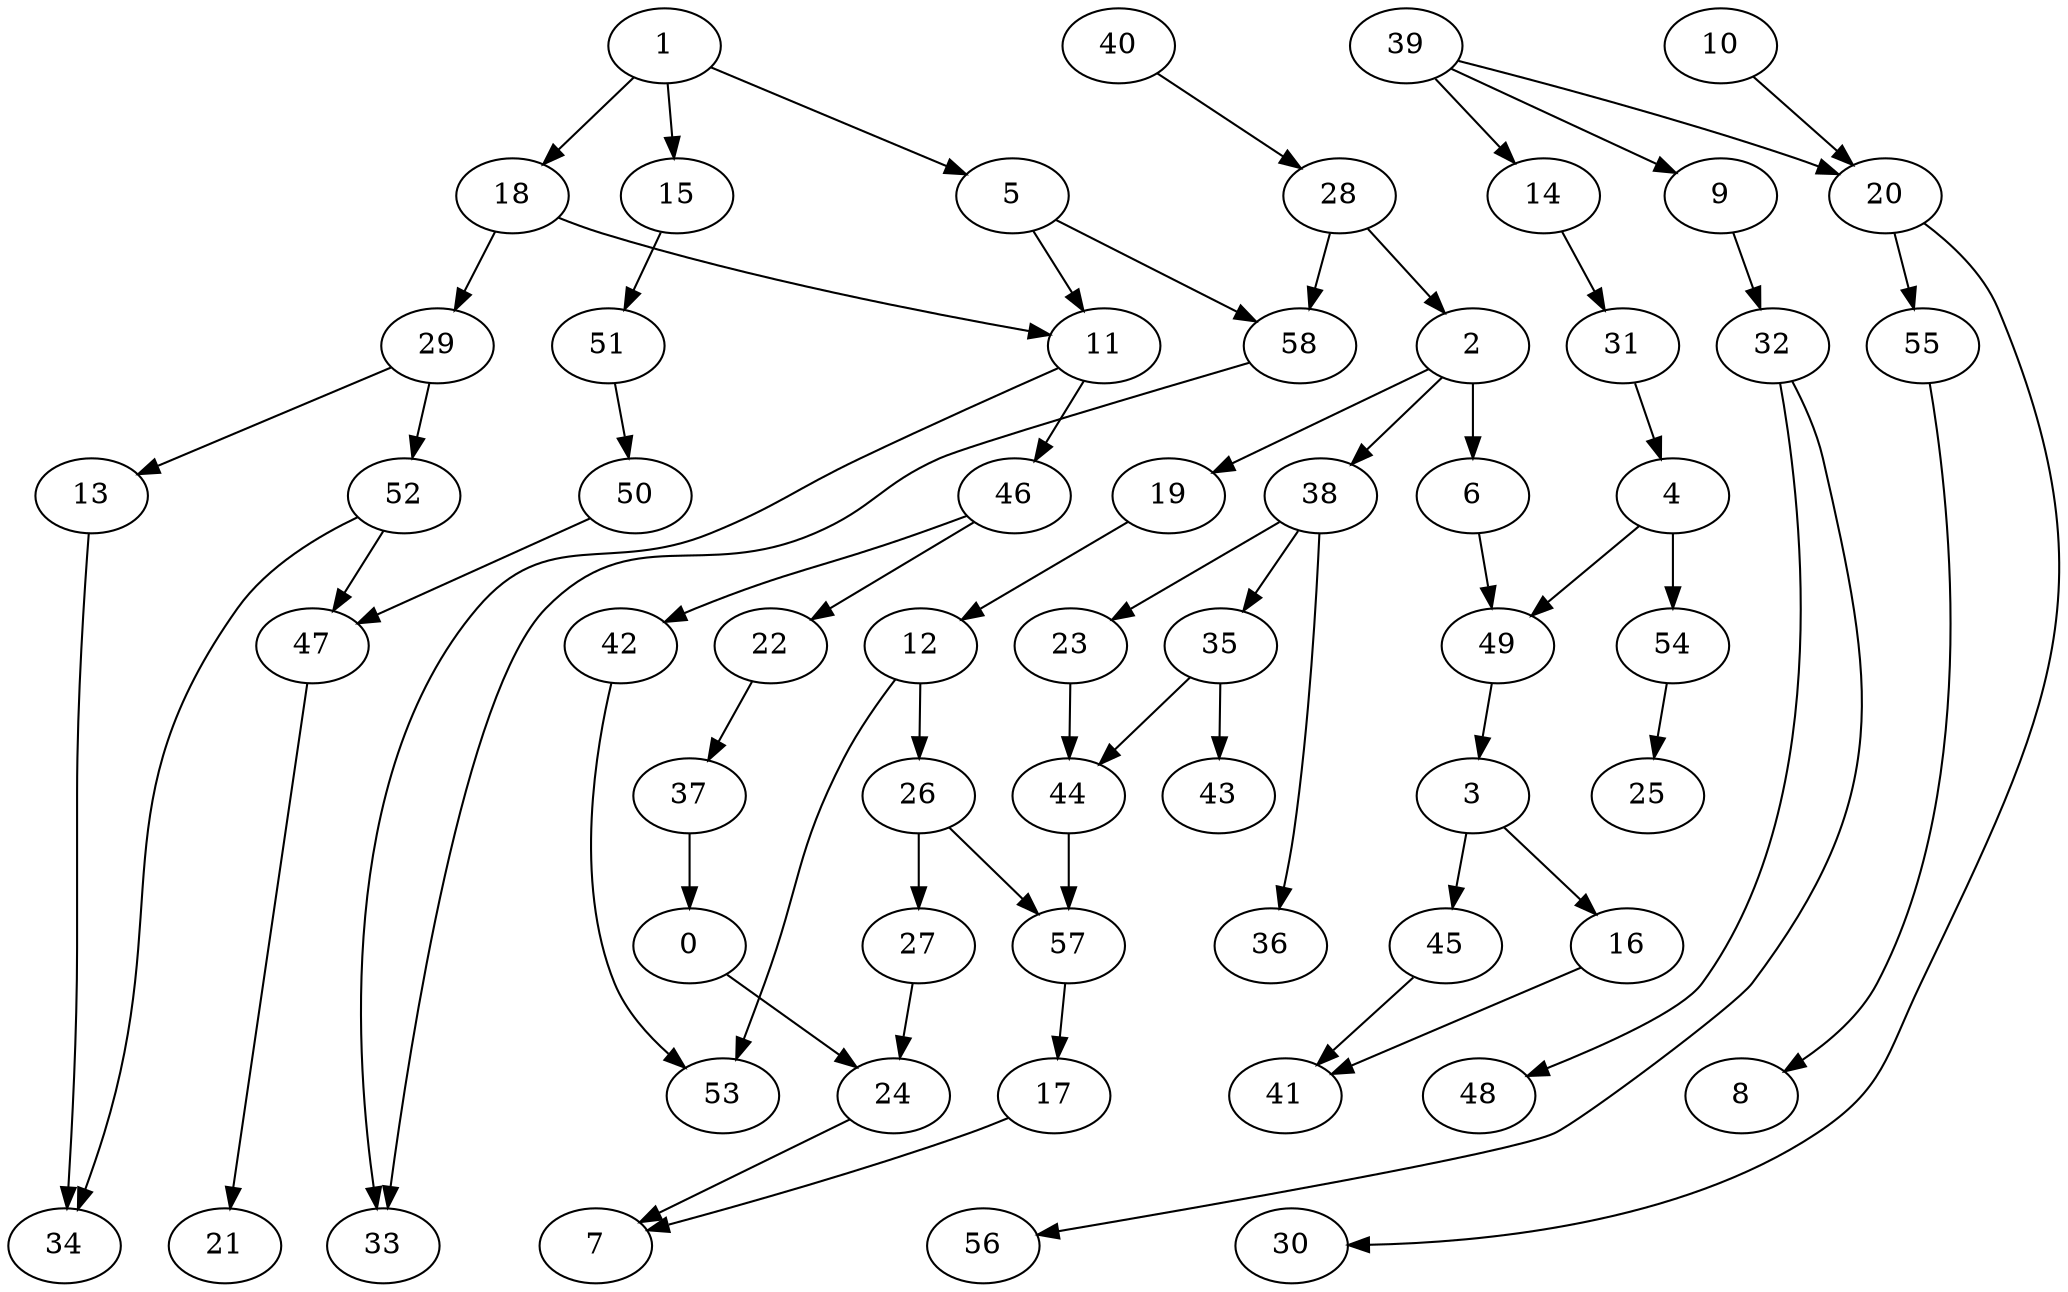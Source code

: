 digraph g {
0;
1;
2;
3;
4;
5;
6;
7;
8;
9;
10;
11;
12;
13;
14;
15;
16;
17;
18;
19;
20;
21;
22;
23;
24;
25;
26;
27;
28;
29;
30;
31;
32;
33;
34;
35;
36;
37;
38;
39;
40;
41;
42;
43;
44;
45;
46;
47;
48;
49;
50;
51;
52;
53;
54;
55;
56;
57;
58;
0 -> 24 [weight=0];
1 -> 5 [weight=0];
1 -> 15 [weight=0];
1 -> 18 [weight=0];
2 -> 6 [weight=2];
2 -> 19 [weight=0];
2 -> 38 [weight=0];
3 -> 16 [weight=0];
3 -> 45 [weight=0];
4 -> 49 [weight=0];
4 -> 54 [weight=1];
5 -> 58 [weight=0];
5 -> 11 [weight=0];
6 -> 49 [weight=0];
9 -> 32 [weight=0];
10 -> 20 [weight=0];
11 -> 33 [weight=0];
11 -> 46 [weight=0];
12 -> 26 [weight=0];
12 -> 53 [weight=0];
13 -> 34 [weight=0];
14 -> 31 [weight=0];
15 -> 51 [weight=0];
16 -> 41 [weight=0];
17 -> 7 [weight=0];
18 -> 11 [weight=0];
18 -> 29 [weight=0];
19 -> 12 [weight=0];
20 -> 55 [weight=0];
20 -> 30 [weight=0];
22 -> 37 [weight=0];
23 -> 44 [weight=0];
24 -> 7 [weight=0];
26 -> 57 [weight=0];
26 -> 27 [weight=0];
27 -> 24 [weight=0];
28 -> 58 [weight=0];
28 -> 2 [weight=0];
29 -> 13 [weight=0];
29 -> 52 [weight=0];
31 -> 4 [weight=0];
32 -> 56 [weight=0];
32 -> 48 [weight=0];
35 -> 44 [weight=0];
35 -> 43 [weight=0];
37 -> 0 [weight=0];
38 -> 23 [weight=0];
38 -> 35 [weight=0];
38 -> 36 [weight=0];
39 -> 9 [weight=0];
39 -> 20 [weight=0];
39 -> 14 [weight=0];
40 -> 28 [weight=0];
42 -> 53 [weight=0];
44 -> 57 [weight=0];
45 -> 41 [weight=0];
46 -> 22 [weight=0];
46 -> 42 [weight=0];
47 -> 21 [weight=0];
49 -> 3 [weight=0];
50 -> 47 [weight=0];
51 -> 50 [weight=0];
52 -> 34 [weight=0];
52 -> 47 [weight=0];
54 -> 25 [weight=0];
55 -> 8 [weight=0];
57 -> 17 [weight=0];
58 -> 33 [weight=0];
}
